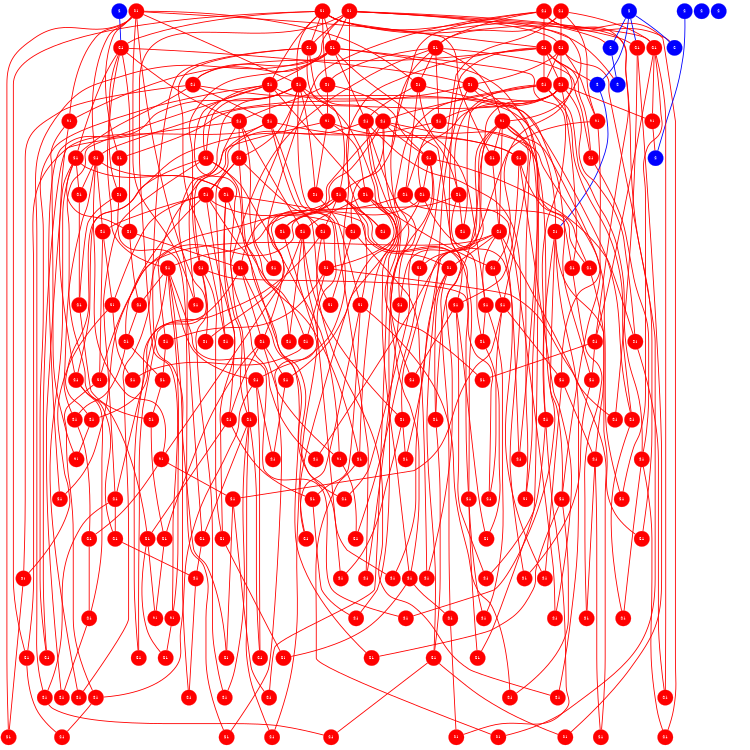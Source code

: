 graph genealogy {
graph [nodesep = 0.1];
graph [ranksep = 1];
graph [size = 5];
graph [ratio = fill];
node [style = filled];
node [fontcolor = white];
node [shape = circle];
node [width = 1];
node [fontsize = 20.0];
edge [penwidth = 4];
"0:0" [ label="21" color="#FF0000"];
"0:0" -- "1:3" [ color="#FF0000"];
"0:0" -- "1:5" [ color="#FF0000"];
"0:0" -- "1:7" [ color="#FF0000"];
"0:0" -- "7:0" [ color="#FF0000"];
"0:0" -- "9:6" [ color="#FF0000"];
"0:0" -- "15:7" [ color="#FF0000"];
"0:0" -- "19:3" [ color="#FF0000"];
"0:1" [ label="2" color="#0000FF"];
"0:1" -- "4:7" [ color="#0000FF"];
"0:2" [ label="21" color="#FF0000"];
"0:2" -- "1:1" [ color="#FF0000"];
"0:2" -- "1:2" [ color="#FF0000"];
"0:2" -- "1:4" [ color="#FF0000"];
"0:2" -- "1:6" [ color="#FF0000"];
"0:2" -- "1:7" [ color="#FF0000"];
"0:2" -- "1:9" [ color="#FF0000"];
"0:2" -- "2:0" [ color="#FF0000"];
"0:2" -- "2:1" [ color="#FF0000"];
"0:2" -- "2:4" [ color="#FF0000"];
"0:2" -- "2:9" [ color="#FF0000"];
"0:2" -- "17:4" [ color="#FF0000"];
"0:3" [ label="2" color="#0000FF"];
"0:4" [ label="2" color="#0000FF"];
"0:5" [ label="21" color="#FF0000"];
"0:5" -- "1:0" [ color="#FF0000"];
"0:5" -- "1:1" [ color="#FF0000"];
"0:5" -- "1:8" [ color="#FF0000"];
"0:5" -- "1:9" [ color="#FF0000"];
"0:5" -- "2:3" [ color="#FF0000"];
"0:5" -- "3:7" [ color="#FF0000"];
"0:5" -- "6:1" [ color="#FF0000"];
"0:5" -- "14:0" [ color="#FF0000"];
"0:5" -- "16:9" [ color="#FF0000"];
"0:6" [ label="21" color="#FF0000"];
"0:6" -- "1:0" [ color="#FF0000"];
"0:6" -- "1:3" [ color="#FF0000"];
"0:6" -- "1:8" [ color="#FF0000"];
"0:6" -- "3:5" [ color="#FF0000"];
"0:6" -- "7:9" [ color="#FF0000"];
"0:7" [ label="2" color="#0000FF"];
"0:7" -- "1:4" [ color="#0000FF"];
"0:8" [ label="2" color="#0000FF"];
"0:8" -- "1:2" [ color="#0000FF"];
"0:8" -- "1:5" [ color="#0000FF"];
"0:8" -- "1:6" [ color="#0000FF"];
"0:8" -- "2:2" [ color="#0000FF"];
"0:9" [ label="21" color="#FF0000"];
"0:9" -- "2:0" [ color="#FF0000"];
"0:9" -- "2:7" [ color="#FF0000"];
"0:9" -- "3:3" [ color="#FF0000"];
"0:9" -- "4:0" [ color="#FF0000"];
"0:9" -- "4:5" [ color="#FF0000"];
"0:9" -- "4:8" [ color="#FF0000"];
"0:9" -- "8:5" [ color="#FF0000"];
"0:9" -- "9:9" [ color="#FF0000"];
"0:9" -- "19:4" [ color="#FF0000"];
"1:0" [ label="21" color="#FF0000"];
"1:0" -- "2:5" [ color="#FF0000"];
"1:0" -- "2:6" [ color="#FF0000"];
"1:0" -- "2:8" [ color="#FF0000"];
"1:0" -- "3:5" [ color="#FF0000"];
"1:0" -- "19:1" [ color="#FF0000"];
"1:1" [ label="21" color="#FF0000"];
"1:1" -- "3:8" [ color="#FF0000"];
"1:1" -- "5:2" [ color="#FF0000"];
"1:1" -- "9:2" [ color="#FF0000"];
"1:1" -- "17:7" [ color="#FF0000"];
"1:2" [ label="21" color="#FF0000"];
"1:2" -- "11:4" [ color="#FF0000"];
"1:2" -- "19:5" [ color="#FF0000"];
"1:3" [ label="21" color="#FF0000"];
"1:3" -- "2:1" [ color="#FF0000"];
"1:3" -- "2:7" [ color="#FF0000"];
"1:3" -- "3:0" [ color="#FF0000"];
"1:3" -- "3:7" [ color="#FF0000"];
"1:3" -- "4:4" [ color="#FF0000"];
"1:3" -- "6:0" [ color="#FF0000"];
"1:3" -- "11:6" [ color="#FF0000"];
"1:4" [ label="21" color="#FF0000"];
"1:4" -- "2:5" [ color="#FF0000"];
"1:4" -- "3:2" [ color="#FF0000"];
"1:4" -- "4:9" [ color="#FF0000"];
"1:4" -- "5:7" [ color="#FF0000"];
"1:4" -- "6:9" [ color="#FF0000"];
"1:4" -- "7:5" [ color="#FF0000"];
"1:5" [ label="2" color="#0000FF"];
"1:6" [ label="2" color="#0000FF"];
"1:6" -- "2:4" [ color="#0000FF"];
"1:7" [ label="21" color="#FF0000"];
"1:7" -- "2:2" [ color="#FF0000"];
"1:7" -- "2:6" [ color="#FF0000"];
"1:7" -- "2:8" [ color="#FF0000"];
"1:7" -- "3:3" [ color="#FF0000"];
"1:7" -- "4:4" [ color="#FF0000"];
"1:7" -- "7:1" [ color="#FF0000"];
"1:7" -- "8:3" [ color="#FF0000"];
"1:7" -- "10:7" [ color="#FF0000"];
"1:8" [ label="21" color="#FF0000"];
"1:8" -- "3:4" [ color="#FF0000"];
"1:8" -- "9:6" [ color="#FF0000"];
"1:8" -- "13:8" [ color="#FF0000"];
"1:8" -- "18:5" [ color="#FF0000"];
"1:9" [ label="21" color="#FF0000"];
"1:9" -- "2:3" [ color="#FF0000"];
"1:9" -- "2:9" [ color="#FF0000"];
"1:9" -- "3:9" [ color="#FF0000"];
"1:9" -- "5:5" [ color="#FF0000"];
"1:9" -- "7:3" [ color="#FF0000"];
"1:9" -- "11:5" [ color="#FF0000"];
"1:9" -- "12:1" [ color="#FF0000"];
"1:9" -- "18:7" [ color="#FF0000"];
"2:0" [ label="21" color="#FF0000"];
"2:0" -- "3:6" [ color="#FF0000"];
"2:0" -- "4:3" [ color="#FF0000"];
"2:0" -- "4:6" [ color="#FF0000"];
"2:0" -- "5:6" [ color="#FF0000"];
"2:0" -- "7:0" [ color="#FF0000"];
"2:0" -- "12:8" [ color="#FF0000"];
"2:0" -- "13:9" [ color="#FF0000"];
"2:0" -- "14:1" [ color="#FF0000"];
"2:0" -- "15:6" [ color="#FF0000"];
"2:1" [ label="21" color="#FF0000"];
"2:1" -- "3:2" [ color="#FF0000"];
"2:1" -- "3:6" [ color="#FF0000"];
"2:1" -- "4:2" [ color="#FF0000"];
"2:2" [ label="2" color="#0000FF"];
"2:2" -- "6:4" [ color="#0000FF"];
"2:3" [ label="21" color="#FF0000"];
"2:3" -- "3:1" [ color="#FF0000"];
"2:3" -- "4:9" [ color="#FF0000"];
"2:3" -- "6:4" [ color="#FF0000"];
"2:3" -- "15:4" [ color="#FF0000"];
"2:4" [ label="2" color="#0000FF"];
"2:5" [ label="21" color="#FF0000"];
"2:5" -- "4:8" [ color="#FF0000"];
"2:5" -- "13:3" [ color="#FF0000"];
"2:5" -- "17:1" [ color="#FF0000"];
"2:5" -- "17:6" [ color="#FF0000"];
"2:6" [ label="21" color="#FF0000"];
"2:6" -- "3:8" [ color="#FF0000"];
"2:6" -- "5:5" [ color="#FF0000"];
"2:6" -- "11:9" [ color="#FF0000"];
"2:6" -- "12:3" [ color="#FF0000"];
"2:6" -- "16:2" [ color="#FF0000"];
"2:7" [ label="21" color="#FF0000"];
"2:7" -- "3:9" [ color="#FF0000"];
"2:7" -- "5:8" [ color="#FF0000"];
"2:7" -- "8:1" [ color="#FF0000"];
"2:7" -- "10:0" [ color="#FF0000"];
"2:8" [ label="21" color="#FF0000"];
"2:8" -- "3:0" [ color="#FF0000"];
"2:8" -- "3:4" [ color="#FF0000"];
"2:8" -- "4:0" [ color="#FF0000"];
"2:8" -- "5:8" [ color="#FF0000"];
"2:8" -- "6:7" [ color="#FF0000"];
"2:8" -- "7:2" [ color="#FF0000"];
"2:8" -- "9:1" [ color="#FF0000"];
"2:8" -- "11:3" [ color="#FF0000"];
"2:9" [ label="21" color="#FF0000"];
"2:9" -- "3:1" [ color="#FF0000"];
"2:9" -- "4:3" [ color="#FF0000"];
"2:9" -- "5:4" [ color="#FF0000"];
"2:9" -- "11:9" [ color="#FF0000"];
"2:9" -- "12:9" [ color="#FF0000"];
"2:9" -- "14:4" [ color="#FF0000"];
"2:9" -- "17:5" [ color="#FF0000"];
"3:0" [ label="21" color="#FF0000"];
"3:0" -- "5:1" [ color="#FF0000"];
"3:0" -- "10:4" [ color="#FF0000"];
"3:0" -- "13:8" [ color="#FF0000"];
"3:1" [ label="21" color="#FF0000"];
"3:1" -- "4:1" [ color="#FF0000"];
"3:1" -- "6:6" [ color="#FF0000"];
"3:1" -- "7:3" [ color="#FF0000"];
"3:1" -- "17:4" [ color="#FF0000"];
"3:1" -- "19:9" [ color="#FF0000"];
"3:2" [ label="21" color="#FF0000"];
"3:2" -- "4:6" [ color="#FF0000"];
"3:2" -- "6:8" [ color="#FF0000"];
"3:2" -- "8:5" [ color="#FF0000"];
"3:2" -- "9:4" [ color="#FF0000"];
"3:2" -- "17:5" [ color="#FF0000"];
"3:3" [ label="21" color="#FF0000"];
"3:3" -- "10:4" [ color="#FF0000"];
"3:3" -- "12:5" [ color="#FF0000"];
"3:4" [ label="21" color="#FF0000"];
"3:4" -- "4:7" [ color="#FF0000"];
"3:5" [ label="21" color="#FF0000"];
"3:5" -- "7:9" [ color="#FF0000"];
"3:5" -- "13:2" [ color="#FF0000"];
"3:6" [ label="21" color="#FF0000"];
"3:6" -- "4:1" [ color="#FF0000"];
"3:6" -- "5:4" [ color="#FF0000"];
"3:6" -- "5:6" [ color="#FF0000"];
"3:6" -- "9:5" [ color="#FF0000"];
"3:7" [ label="21" color="#FF0000"];
"3:7" -- "4:5" [ color="#FF0000"];
"3:7" -- "6:3" [ color="#FF0000"];
"3:7" -- "8:0" [ color="#FF0000"];
"3:7" -- "8:8" [ color="#FF0000"];
"3:7" -- "10:3" [ color="#FF0000"];
"3:7" -- "11:7" [ color="#FF0000"];
"3:7" -- "13:2" [ color="#FF0000"];
"3:7" -- "13:3" [ color="#FF0000"];
"3:7" -- "15:9" [ color="#FF0000"];
"3:8" [ label="21" color="#FF0000"];
"3:8" -- "4:2" [ color="#FF0000"];
"3:8" -- "5:2" [ color="#FF0000"];
"3:8" -- "7:6" [ color="#FF0000"];
"3:8" -- "7:8" [ color="#FF0000"];
"3:8" -- "9:8" [ color="#FF0000"];
"3:8" -- "13:7" [ color="#FF0000"];
"3:8" -- "18:4" [ color="#FF0000"];
"3:9" [ label="21" color="#FF0000"];
"3:9" -- "5:9" [ color="#FF0000"];
"3:9" -- "10:2" [ color="#FF0000"];
"3:9" -- "10:9" [ color="#FF0000"];
"3:9" -- "15:7" [ color="#FF0000"];
"3:9" -- "15:8" [ color="#FF0000"];
"4:0" [ label="21" color="#FF0000"];
"4:0" -- "5:7" [ color="#FF0000"];
"4:1" [ label="21" color="#FF0000"];
"4:1" -- "7:8" [ color="#FF0000"];
"4:1" -- "8:3" [ color="#FF0000"];
"4:1" -- "16:7" [ color="#FF0000"];
"4:2" [ label="21" color="#FF0000"];
"4:2" -- "5:1" [ color="#FF0000"];
"4:2" -- "8:0" [ color="#FF0000"];
"4:2" -- "9:1" [ color="#FF0000"];
"4:2" -- "13:6" [ color="#FF0000"];
"4:3" [ label="21" color="#FF0000"];
"4:3" -- "11:0" [ color="#FF0000"];
"4:3" -- "12:6" [ color="#FF0000"];
"4:3" -- "13:4" [ color="#FF0000"];
"4:3" -- "17:9" [ color="#FF0000"];
"4:4" [ label="21" color="#FF0000"];
"4:4" -- "12:3" [ color="#FF0000"];
"4:5" [ label="21" color="#FF0000"];
"4:5" -- "6:3" [ color="#FF0000"];
"4:6" [ label="21" color="#FF0000"];
"4:6" -- "5:9" [ color="#FF0000"];
"4:6" -- "8:7" [ color="#FF0000"];
"4:6" -- "9:2" [ color="#FF0000"];
"4:6" -- "9:3" [ color="#FF0000"];
"4:7" [ label="2" color="#0000FF"];
"4:8" [ label="21" color="#FF0000"];
"4:8" -- "5:0" [ color="#FF0000"];
"4:8" -- "5:3" [ color="#FF0000"];
"4:8" -- "6:2" [ color="#FF0000"];
"4:8" -- "11:1" [ color="#FF0000"];
"4:8" -- "12:7" [ color="#FF0000"];
"4:9" [ label="21" color="#FF0000"];
"4:9" -- "5:0" [ color="#FF0000"];
"4:9" -- "5:3" [ color="#FF0000"];
"4:9" -- "6:9" [ color="#FF0000"];
"4:9" -- "18:1" [ color="#FF0000"];
"4:9" -- "18:6" [ color="#FF0000"];
"5:0" [ label="21" color="#FF0000"];
"5:0" -- "7:7" [ color="#FF0000"];
"5:0" -- "11:6" [ color="#FF0000"];
"5:0" -- "12:8" [ color="#FF0000"];
"5:0" -- "14:9" [ color="#FF0000"];
"5:1" [ label="21" color="#FF0000"];
"5:1" -- "6:5" [ color="#FF0000"];
"5:1" -- "7:4" [ color="#FF0000"];
"5:1" -- "12:1" [ color="#FF0000"];
"5:1" -- "16:7" [ color="#FF0000"];
"5:2" [ label="21" color="#FF0000"];
"5:2" -- "6:1" [ color="#FF0000"];
"5:2" -- "6:5" [ color="#FF0000"];
"5:2" -- "6:6" [ color="#FF0000"];
"5:2" -- "8:6" [ color="#FF0000"];
"5:2" -- "9:9" [ color="#FF0000"];
"5:2" -- "13:5" [ color="#FF0000"];
"5:2" -- "13:9" [ color="#FF0000"];
"5:2" -- "15:5" [ color="#FF0000"];
"5:3" [ label="21" color="#FF0000"];
"5:3" -- "8:2" [ color="#FF0000"];
"5:4" [ label="21" color="#FF0000"];
"5:4" -- "6:8" [ color="#FF0000"];
"5:4" -- "7:1" [ color="#FF0000"];
"5:4" -- "10:8" [ color="#FF0000"];
"5:4" -- "14:7" [ color="#FF0000"];
"5:5" [ label="21" color="#FF0000"];
"5:5" -- "6:7" [ color="#FF0000"];
"5:5" -- "9:7" [ color="#FF0000"];
"5:5" -- "18:6" [ color="#FF0000"];
"5:6" [ label="21" color="#FF0000"];
"5:6" -- "8:6" [ color="#FF0000"];
"5:7" [ label="21" color="#FF0000"];
"5:7" -- "8:2" [ color="#FF0000"];
"5:7" -- "19:6" [ color="#FF0000"];
"5:8" [ label="21" color="#FF0000"];
"5:8" -- "7:2" [ color="#FF0000"];
"5:8" -- "7:5" [ color="#FF0000"];
"5:9" [ label="21" color="#FF0000"];
"5:9" -- "6:0" [ color="#FF0000"];
"5:9" -- "6:2" [ color="#FF0000"];
"5:9" -- "8:4" [ color="#FF0000"];
"5:9" -- "9:0" [ color="#FF0000"];
"5:9" -- "11:2" [ color="#FF0000"];
"5:9" -- "15:9" [ color="#FF0000"];
"6:0" [ label="21" color="#FF0000"];
"6:0" -- "8:7" [ color="#FF0000"];
"6:0" -- "15:5" [ color="#FF0000"];
"6:1" [ label="21" color="#FF0000"];
"6:2" [ label="21" color="#FF0000"];
"6:2" -- "8:4" [ color="#FF0000"];
"6:2" -- "10:5" [ color="#FF0000"];
"6:3" [ label="21" color="#FF0000"];
"6:3" -- "7:7" [ color="#FF0000"];
"6:3" -- "8:1" [ color="#FF0000"];
"6:3" -- "10:5" [ color="#FF0000"];
"6:3" -- "12:9" [ color="#FF0000"];
"6:3" -- "15:3" [ color="#FF0000"];
"6:3" -- "19:2" [ color="#FF0000"];
"6:4" [ label="21" color="#FF0000"];
"6:4" -- "11:5" [ color="#FF0000"];
"6:4" -- "14:0" [ color="#FF0000"];
"6:4" -- "16:4" [ color="#FF0000"];
"6:4" -- "18:9" [ color="#FF0000"];
"6:5" [ label="21" color="#FF0000"];
"6:5" -- "19:6" [ color="#FF0000"];
"6:6" [ label="21" color="#FF0000"];
"6:6" -- "7:4" [ color="#FF0000"];
"6:6" -- "17:8" [ color="#FF0000"];
"6:6" -- "18:9" [ color="#FF0000"];
"6:7" [ label="21" color="#FF0000"];
"6:8" [ label="21" color="#FF0000"];
"6:8" -- "9:3" [ color="#FF0000"];
"6:8" -- "11:7" [ color="#FF0000"];
"6:8" -- "12:7" [ color="#FF0000"];
"6:8" -- "15:0" [ color="#FF0000"];
"6:9" [ label="21" color="#FF0000"];
"6:9" -- "7:6" [ color="#FF0000"];
"6:9" -- "8:9" [ color="#FF0000"];
"7:0" [ label="21" color="#FF0000"];
"7:1" [ label="21" color="#FF0000"];
"7:1" -- "8:8" [ color="#FF0000"];
"7:2" [ label="21" color="#FF0000"];
"7:2" -- "16:5" [ color="#FF0000"];
"7:3" [ label="21" color="#FF0000"];
"7:3" -- "13:4" [ color="#FF0000"];
"7:3" -- "13:7" [ color="#FF0000"];
"7:3" -- "14:9" [ color="#FF0000"];
"7:3" -- "18:3" [ color="#FF0000"];
"7:4" [ label="21" color="#FF0000"];
"7:4" -- "9:4" [ color="#FF0000"];
"7:4" -- "9:5" [ color="#FF0000"];
"7:4" -- "11:4" [ color="#FF0000"];
"7:5" [ label="21" color="#FF0000"];
"7:5" -- "8:9" [ color="#FF0000"];
"7:5" -- "10:7" [ color="#FF0000"];
"7:5" -- "16:4" [ color="#FF0000"];
"7:5" -- "16:9" [ color="#FF0000"];
"7:5" -- "17:8" [ color="#FF0000"];
"7:5" -- "18:0" [ color="#FF0000"];
"7:6" [ label="21" color="#FF0000"];
"7:6" -- "9:8" [ color="#FF0000"];
"7:6" -- "11:0" [ color="#FF0000"];
"7:6" -- "13:6" [ color="#FF0000"];
"7:7" [ label="21" color="#FF0000"];
"7:7" -- "11:3" [ color="#FF0000"];
"7:7" -- "12:4" [ color="#FF0000"];
"7:7" -- "16:6" [ color="#FF0000"];
"7:8" [ label="21" color="#FF0000"];
"7:8" -- "12:2" [ color="#FF0000"];
"7:9" [ label="21" color="#FF0000"];
"7:9" -- "14:8" [ color="#FF0000"];
"8:0" [ label="21" color="#FF0000"];
"8:0" -- "15:6" [ color="#FF0000"];
"8:1" [ label="21" color="#FF0000"];
"8:1" -- "9:7" [ color="#FF0000"];
"8:1" -- "16:3" [ color="#FF0000"];
"8:2" [ label="21" color="#FF0000"];
"8:2" -- "11:8" [ color="#FF0000"];
"8:3" [ label="21" color="#FF0000"];
"8:3" -- "10:2" [ color="#FF0000"];
"8:3" -- "14:2" [ color="#FF0000"];
"8:3" -- "15:2" [ color="#FF0000"];
"8:4" [ label="21" color="#FF0000"];
"8:4" -- "10:6" [ color="#FF0000"];
"8:4" -- "15:4" [ color="#FF0000"];
"8:5" [ label="21" color="#FF0000"];
"8:6" [ label="21" color="#FF0000"];
"8:6" -- "13:1" [ color="#FF0000"];
"8:6" -- "14:7" [ color="#FF0000"];
"8:6" -- "18:8" [ color="#FF0000"];
"8:7" [ label="21" color="#FF0000"];
"8:8" [ label="21" color="#FF0000"];
"8:8" -- "10:3" [ color="#FF0000"];
"8:8" -- "13:0" [ color="#FF0000"];
"8:8" -- "13:5" [ color="#FF0000"];
"8:9" [ label="21" color="#FF0000"];
"8:9" -- "9:0" [ color="#FF0000"];
"9:0" [ label="21" color="#FF0000"];
"9:0" -- "10:1" [ color="#FF0000"];
"9:0" -- "11:1" [ color="#FF0000"];
"9:1" [ label="21" color="#FF0000"];
"9:1" -- "18:5" [ color="#FF0000"];
"9:2" [ label="21" color="#FF0000"];
"9:3" [ label="21" color="#FF0000"];
"9:4" [ label="21" color="#FF0000"];
"9:4" -- "10:6" [ color="#FF0000"];
"9:5" [ label="21" color="#FF0000"];
"9:5" -- "10:1" [ color="#FF0000"];
"9:6" [ label="21" color="#FF0000"];
"9:6" -- "10:0" [ color="#FF0000"];
"9:6" -- "10:8" [ color="#FF0000"];
"9:7" [ label="21" color="#FF0000"];
"9:7" -- "14:2" [ color="#FF0000"];
"9:8" [ label="21" color="#FF0000"];
"9:8" -- "10:9" [ color="#FF0000"];
"9:8" -- "11:2" [ color="#FF0000"];
"9:8" -- "12:6" [ color="#FF0000"];
"9:8" -- "14:3" [ color="#FF0000"];
"9:9" [ label="21" color="#FF0000"];
"10:0" [ label="21" color="#FF0000"];
"10:0" -- "15:8" [ color="#FF0000"];
"10:1" [ label="21" color="#FF0000"];
"10:1" -- "11:8" [ color="#FF0000"];
"10:2" [ label="21" color="#FF0000"];
"10:3" [ label="21" color="#FF0000"];
"10:3" -- "12:2" [ color="#FF0000"];
"10:3" -- "15:3" [ color="#FF0000"];
"10:4" [ label="21" color="#FF0000"];
"10:4" -- "14:5" [ color="#FF0000"];
"10:4" -- "16:8" [ color="#FF0000"];
"10:5" [ label="21" color="#FF0000"];
"10:5" -- "18:2" [ color="#FF0000"];
"10:6" [ label="21" color="#FF0000"];
"10:7" [ label="21" color="#FF0000"];
"10:7" -- "12:0" [ color="#FF0000"];
"10:7" -- "17:2" [ color="#FF0000"];
"10:7" -- "18:2" [ color="#FF0000"];
"10:8" [ label="21" color="#FF0000"];
"10:9" [ label="21" color="#FF0000"];
"10:9" -- "12:0" [ color="#FF0000"];
"11:0" [ label="21" color="#FF0000"];
"11:0" -- "12:5" [ color="#FF0000"];
"11:1" [ label="21" color="#FF0000"];
"11:1" -- "14:6" [ color="#FF0000"];
"11:2" [ label="21" color="#FF0000"];
"11:2" -- "13:1" [ color="#FF0000"];
"11:2" -- "14:4" [ color="#FF0000"];
"11:3" [ label="21" color="#FF0000"];
"11:3" -- "17:1" [ color="#FF0000"];
"11:4" [ label="21" color="#FF0000"];
"11:5" [ label="21" color="#FF0000"];
"11:5" -- "15:2" [ color="#FF0000"];
"11:5" -- "19:8" [ color="#FF0000"];
"11:6" [ label="21" color="#FF0000"];
"11:6" -- "14:1" [ color="#FF0000"];
"11:6" -- "17:2" [ color="#FF0000"];
"11:6" -- "18:3" [ color="#FF0000"];
"11:6" -- "19:9" [ color="#FF0000"];
"11:7" [ label="21" color="#FF0000"];
"11:7" -- "12:4" [ color="#FF0000"];
"11:7" -- "15:0" [ color="#FF0000"];
"11:8" [ label="21" color="#FF0000"];
"11:8" -- "14:3" [ color="#FF0000"];
"11:9" [ label="21" color="#FF0000"];
"11:9" -- "16:0" [ color="#FF0000"];
"12:0" [ label="21" color="#FF0000"];
"12:1" [ label="21" color="#FF0000"];
"12:2" [ label="21" color="#FF0000"];
"12:2" -- "16:5" [ color="#FF0000"];
"12:2" -- "19:2" [ color="#FF0000"];
"12:3" [ label="21" color="#FF0000"];
"12:3" -- "16:0" [ color="#FF0000"];
"12:3" -- "19:3" [ color="#FF0000"];
"12:4" [ label="21" color="#FF0000"];
"12:5" [ label="21" color="#FF0000"];
"12:6" [ label="21" color="#FF0000"];
"12:6" -- "14:8" [ color="#FF0000"];
"12:7" [ label="21" color="#FF0000"];
"12:7" -- "13:0" [ color="#FF0000"];
"12:7" -- "14:6" [ color="#FF0000"];
"12:8" [ label="21" color="#FF0000"];
"12:8" -- "19:1" [ color="#FF0000"];
"12:9" [ label="21" color="#FF0000"];
"13:0" [ label="21" color="#FF0000"];
"13:0" -- "17:7" [ color="#FF0000"];
"13:0" -- "18:4" [ color="#FF0000"];
"13:1" [ label="21" color="#FF0000"];
"13:1" -- "16:2" [ color="#FF0000"];
"13:2" [ label="21" color="#FF0000"];
"13:2" -- "17:9" [ color="#FF0000"];
"13:2" -- "18:8" [ color="#FF0000"];
"13:3" [ label="21" color="#FF0000"];
"13:4" [ label="21" color="#FF0000"];
"13:4" -- "14:5" [ color="#FF0000"];
"13:4" -- "18:7" [ color="#FF0000"];
"13:5" [ label="21" color="#FF0000"];
"13:6" [ label="21" color="#FF0000"];
"13:7" [ label="21" color="#FF0000"];
"13:7" -- "16:3" [ color="#FF0000"];
"13:7" -- "17:6" [ color="#FF0000"];
"13:8" [ label="21" color="#FF0000"];
"13:9" [ label="21" color="#FF0000"];
"14:0" [ label="21" color="#FF0000"];
"14:1" [ label="21" color="#FF0000"];
"14:1" -- "15:1" [ color="#FF0000"];
"14:2" [ label="21" color="#FF0000"];
"14:3" [ label="21" color="#FF0000"];
"14:3" -- "16:1" [ color="#FF0000"];
"14:4" [ label="21" color="#FF0000"];
"14:4" -- "16:1" [ color="#FF0000"];
"14:4" -- "17:0" [ color="#FF0000"];
"14:5" [ label="21" color="#FF0000"];
"14:5" -- "15:1" [ color="#FF0000"];
"14:6" [ label="21" color="#FF0000"];
"14:6" -- "16:8" [ color="#FF0000"];
"14:7" [ label="21" color="#FF0000"];
"14:8" [ label="21" color="#FF0000"];
"14:9" [ label="21" color="#FF0000"];
"14:9" -- "17:3" [ color="#FF0000"];
"15:0" [ label="21" color="#FF0000"];
"15:1" [ label="21" color="#FF0000"];
"15:1" -- "18:0" [ color="#FF0000"];
"15:2" [ label="21" color="#FF0000"];
"15:3" [ label="21" color="#FF0000"];
"15:4" [ label="21" color="#FF0000"];
"15:4" -- "19:4" [ color="#FF0000"];
"15:5" [ label="21" color="#FF0000"];
"15:6" [ label="21" color="#FF0000"];
"15:7" [ label="21" color="#FF0000"];
"15:7" -- "16:6" [ color="#FF0000"];
"15:7" -- "17:3" [ color="#FF0000"];
"15:8" [ label="21" color="#FF0000"];
"15:9" [ label="21" color="#FF0000"];
"16:0" [ label="21" color="#FF0000"];
"16:1" [ label="21" color="#FF0000"];
"16:2" [ label="21" color="#FF0000"];
"16:3" [ label="21" color="#FF0000"];
"16:4" [ label="21" color="#FF0000"];
"16:5" [ label="21" color="#FF0000"];
"16:6" [ label="21" color="#FF0000"];
"16:6" -- "19:8" [ color="#FF0000"];
"16:7" [ label="21" color="#FF0000"];
"16:8" [ label="21" color="#FF0000"];
"16:8" -- "18:1" [ color="#FF0000"];
"16:9" [ label="21" color="#FF0000"];
"16:9" -- "17:0" [ color="#FF0000"];
"17:0" [ label="21" color="#FF0000"];
"17:1" [ label="21" color="#FF0000"];
"17:1" -- "19:0" [ color="#FF0000"];
"17:1" -- "19:5" [ color="#FF0000"];
"17:2" [ label="21" color="#FF0000"];
"17:3" [ label="21" color="#FF0000"];
"17:4" [ label="21" color="#FF0000"];
"17:4" -- "19:7" [ color="#FF0000"];
"17:5" [ label="21" color="#FF0000"];
"17:6" [ label="21" color="#FF0000"];
"17:7" [ label="21" color="#FF0000"];
"17:8" [ label="21" color="#FF0000"];
"17:9" [ label="21" color="#FF0000"];
"18:0" [ label="21" color="#FF0000"];
"18:1" [ label="21" color="#FF0000"];
"18:2" [ label="21" color="#FF0000"];
"18:2" -- "19:7" [ color="#FF0000"];
"18:3" [ label="21" color="#FF0000"];
"18:4" [ label="21" color="#FF0000"];
"18:5" [ label="21" color="#FF0000"];
"18:6" [ label="21" color="#FF0000"];
"18:7" [ label="21" color="#FF0000"];
"18:7" -- "19:0" [ color="#FF0000"];
"18:8" [ label="21" color="#FF0000"];
"18:9" [ label="21" color="#FF0000"];
"19:0" [ label="21" color="#FF0000"];
"19:1" [ label="21" color="#FF0000"];
"19:2" [ label="21" color="#FF0000"];
"19:3" [ label="21" color="#FF0000"];
"19:4" [ label="21" color="#FF0000"];
"19:5" [ label="21" color="#FF0000"];
"19:6" [ label="21" color="#FF0000"];
"19:7" [ label="21" color="#FF0000"];
"19:8" [ label="21" color="#FF0000"];
"19:9" [ label="21" color="#FF0000"];
subgraph ranks {
node[style=invis];edge[style=invis];
"rank:0" -- "rank:1" -- "rank:2" -- "rank:3" -- "rank:4" -- "rank:5" -- "rank:6" -- "rank:7" -- "rank:8" -- "rank:9" -- "rank:10" -- "rank:11" -- "rank:12" -- "rank:13" -- "rank:14" -- "rank:15" -- "rank:16" -- "rank:17" -- "rank:18" -- "rank:19";
}
{rank=same;"rank:0";"0:0";"0:1";"0:2";"0:3";"0:4";"0:5";"0:6";"0:7";"0:8";"0:9";};
{rank=same;"rank:1";"1:0";"1:1";"1:2";"1:3";"1:4";"1:5";"1:6";"1:7";"1:8";"1:9";};
{rank=same;"rank:2";"2:0";"2:1";"2:2";"2:3";"2:4";"2:5";"2:6";"2:7";"2:8";"2:9";};
{rank=same;"rank:3";"3:0";"3:1";"3:2";"3:3";"3:4";"3:5";"3:6";"3:7";"3:8";"3:9";};
{rank=same;"rank:4";"4:0";"4:1";"4:2";"4:3";"4:4";"4:5";"4:6";"4:7";"4:8";"4:9";};
{rank=same;"rank:5";"5:0";"5:1";"5:2";"5:3";"5:4";"5:5";"5:6";"5:7";"5:8";"5:9";};
{rank=same;"rank:6";"6:0";"6:1";"6:2";"6:3";"6:4";"6:5";"6:6";"6:7";"6:8";"6:9";};
{rank=same;"rank:7";"7:0";"7:1";"7:2";"7:3";"7:4";"7:5";"7:6";"7:7";"7:8";"7:9";};
{rank=same;"rank:8";"8:0";"8:1";"8:2";"8:3";"8:4";"8:5";"8:6";"8:7";"8:8";"8:9";};
{rank=same;"rank:9";"9:0";"9:1";"9:2";"9:3";"9:4";"9:5";"9:6";"9:7";"9:8";"9:9";};
{rank=same;"rank:10";"10:0";"10:1";"10:2";"10:3";"10:4";"10:5";"10:6";"10:7";"10:8";"10:9";};
{rank=same;"rank:11";"11:0";"11:1";"11:2";"11:3";"11:4";"11:5";"11:6";"11:7";"11:8";"11:9";};
{rank=same;"rank:12";"12:0";"12:1";"12:2";"12:3";"12:4";"12:5";"12:6";"12:7";"12:8";"12:9";};
{rank=same;"rank:13";"13:0";"13:1";"13:2";"13:3";"13:4";"13:5";"13:6";"13:7";"13:8";"13:9";};
{rank=same;"rank:14";"14:0";"14:1";"14:2";"14:3";"14:4";"14:5";"14:6";"14:7";"14:8";"14:9";};
{rank=same;"rank:15";"15:0";"15:1";"15:2";"15:3";"15:4";"15:5";"15:6";"15:7";"15:8";"15:9";};
{rank=same;"rank:16";"16:0";"16:1";"16:2";"16:3";"16:4";"16:5";"16:6";"16:7";"16:8";"16:9";};
{rank=same;"rank:17";"17:0";"17:1";"17:2";"17:3";"17:4";"17:5";"17:6";"17:7";"17:8";"17:9";};
{rank=same;"rank:18";"18:0";"18:1";"18:2";"18:3";"18:4";"18:5";"18:6";"18:7";"18:8";"18:9";};
{rank=same;"rank:19";"19:0";"19:1";"19:2";"19:3";"19:4";"19:5";"19:6";"19:7";"19:8";"19:9";};
}

